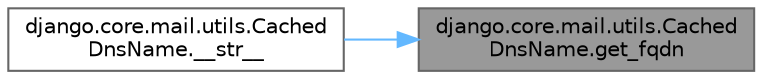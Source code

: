 digraph "django.core.mail.utils.CachedDnsName.get_fqdn"
{
 // LATEX_PDF_SIZE
  bgcolor="transparent";
  edge [fontname=Helvetica,fontsize=10,labelfontname=Helvetica,labelfontsize=10];
  node [fontname=Helvetica,fontsize=10,shape=box,height=0.2,width=0.4];
  rankdir="RL";
  Node1 [id="Node000001",label="django.core.mail.utils.Cached\lDnsName.get_fqdn",height=0.2,width=0.4,color="gray40", fillcolor="grey60", style="filled", fontcolor="black",tooltip=" "];
  Node1 -> Node2 [id="edge1_Node000001_Node000002",dir="back",color="steelblue1",style="solid",tooltip=" "];
  Node2 [id="Node000002",label="django.core.mail.utils.Cached\lDnsName.__str__",height=0.2,width=0.4,color="grey40", fillcolor="white", style="filled",URL="$classdjango_1_1core_1_1mail_1_1utils_1_1_cached_dns_name.html#a1bec3b401464bccdd696b2048a26a459",tooltip=" "];
}
